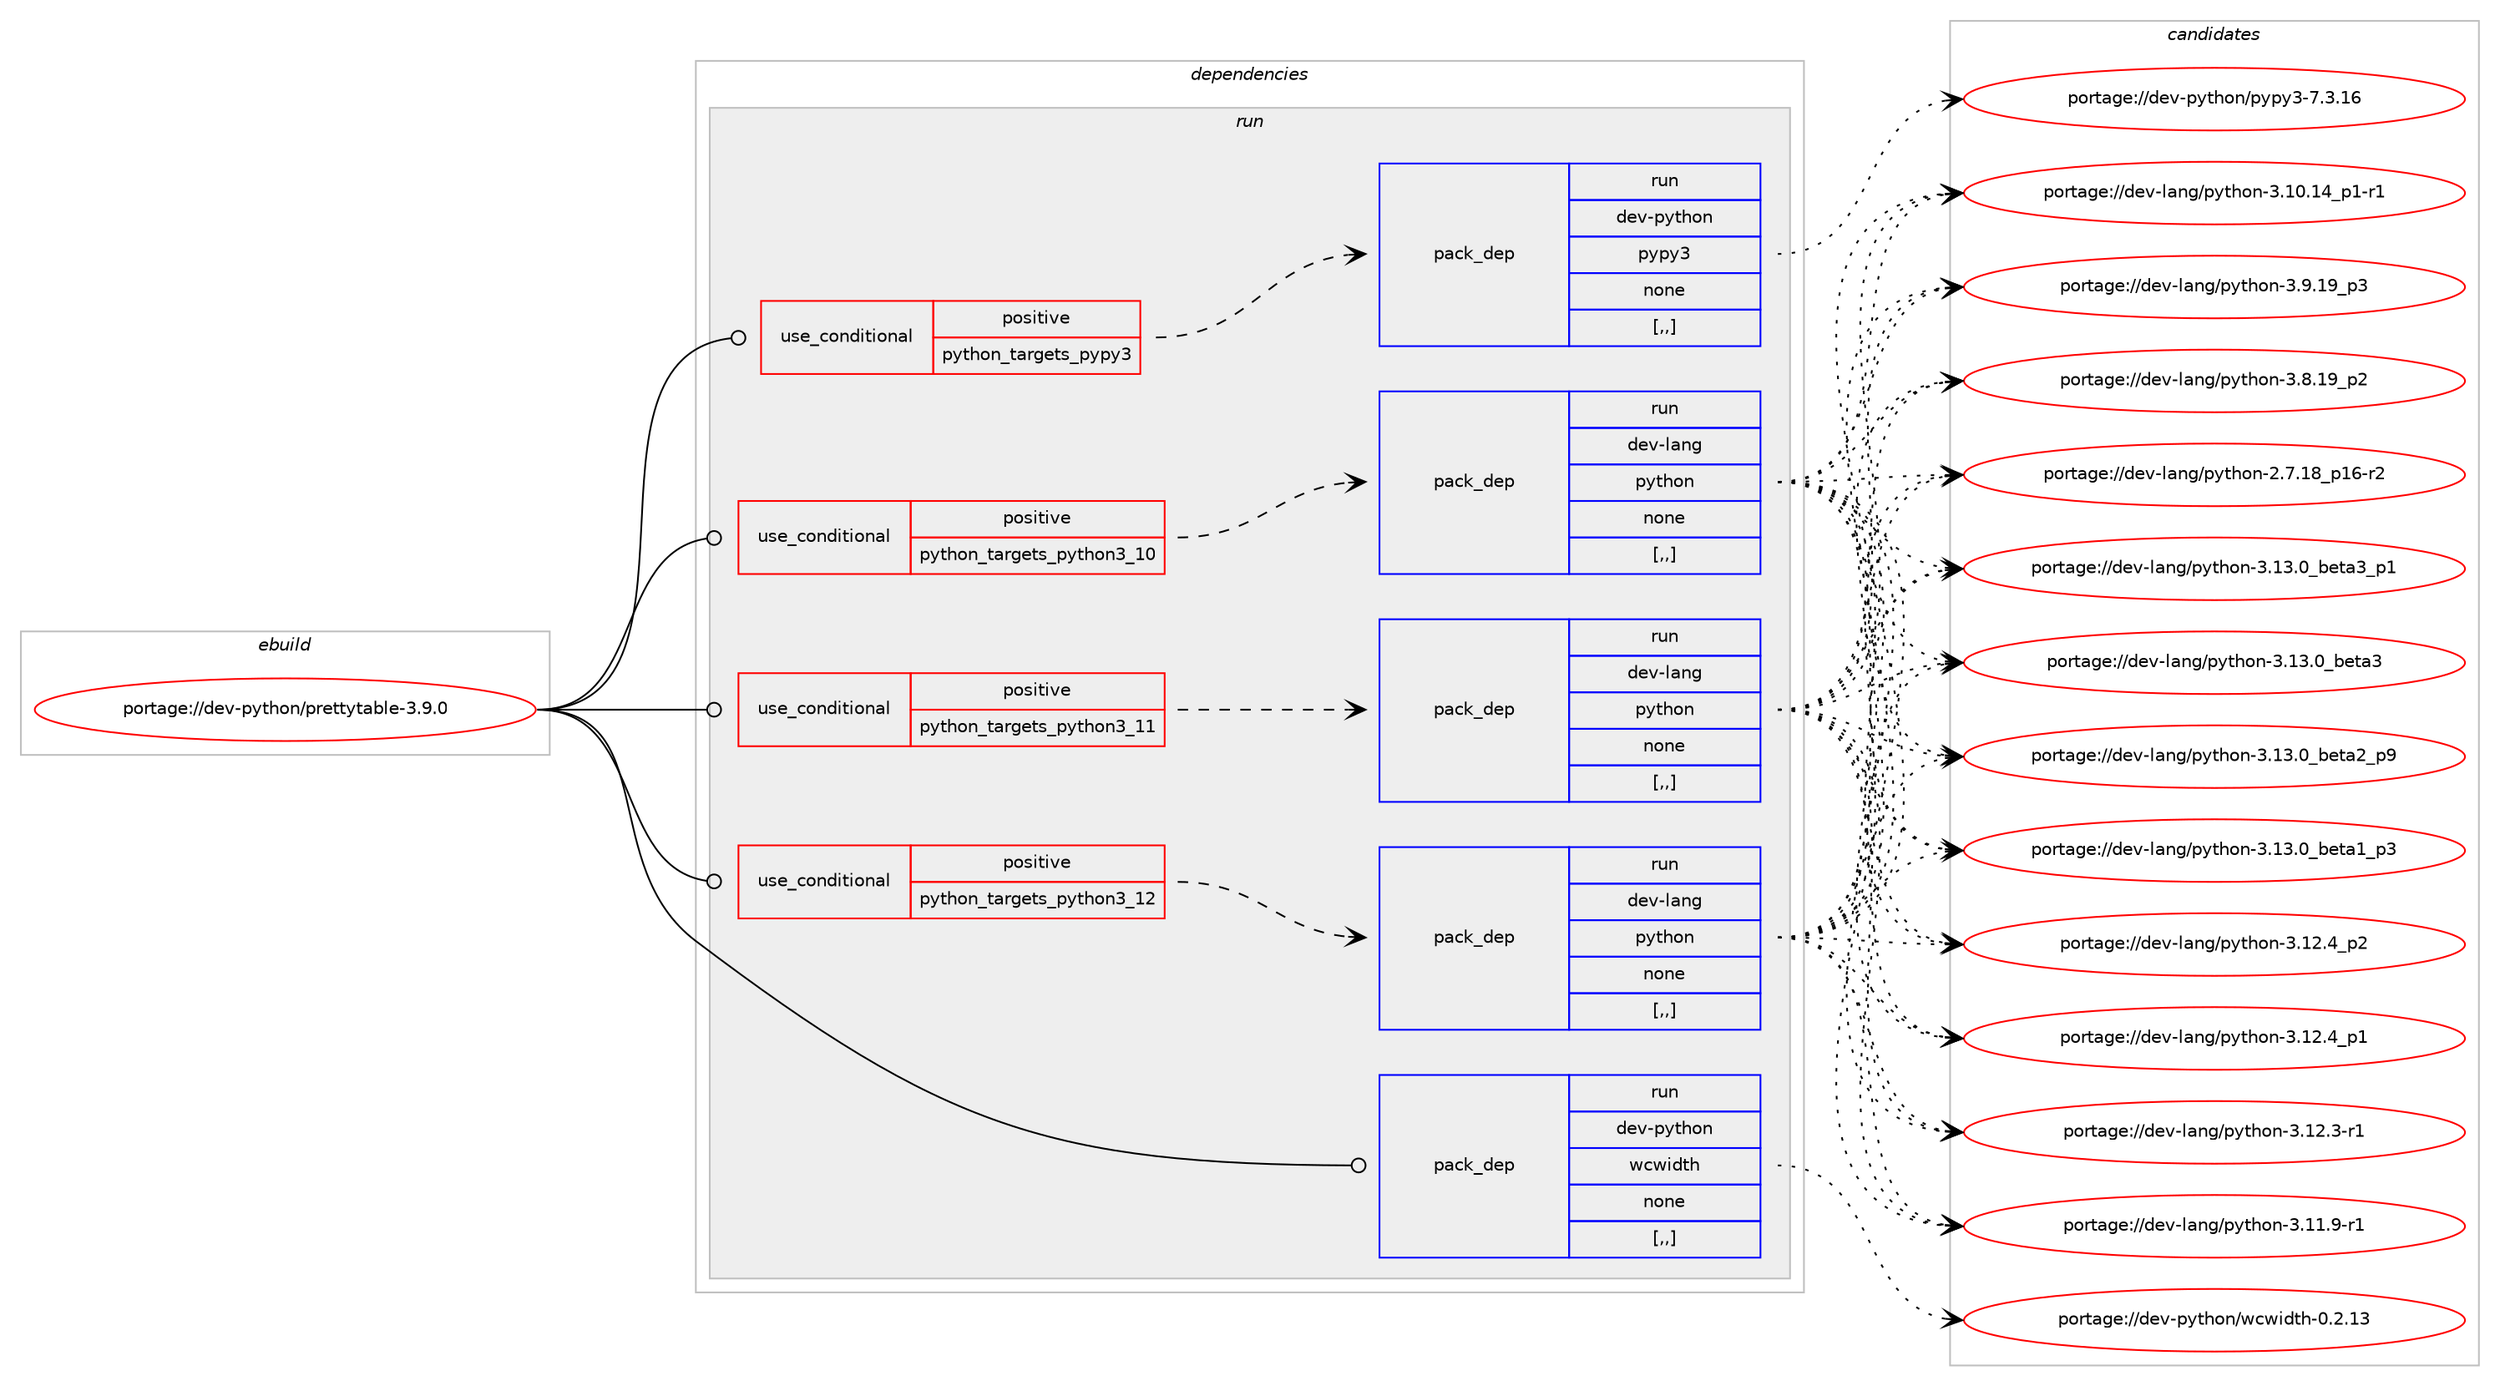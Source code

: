 digraph prolog {

# *************
# Graph options
# *************

newrank=true;
concentrate=true;
compound=true;
graph [rankdir=LR,fontname=Helvetica,fontsize=10,ranksep=1.5];#, ranksep=2.5, nodesep=0.2];
edge  [arrowhead=vee];
node  [fontname=Helvetica,fontsize=10];

# **********
# The ebuild
# **********

subgraph cluster_leftcol {
color=gray;
rank=same;
label=<<i>ebuild</i>>;
id [label="portage://dev-python/prettytable-3.9.0", color=red, width=4, href="../dev-python/prettytable-3.9.0.svg"];
}

# ****************
# The dependencies
# ****************

subgraph cluster_midcol {
color=gray;
label=<<i>dependencies</i>>;
subgraph cluster_compile {
fillcolor="#eeeeee";
style=filled;
label=<<i>compile</i>>;
}
subgraph cluster_compileandrun {
fillcolor="#eeeeee";
style=filled;
label=<<i>compile and run</i>>;
}
subgraph cluster_run {
fillcolor="#eeeeee";
style=filled;
label=<<i>run</i>>;
subgraph cond35907 {
dependency154013 [label=<<TABLE BORDER="0" CELLBORDER="1" CELLSPACING="0" CELLPADDING="4"><TR><TD ROWSPAN="3" CELLPADDING="10">use_conditional</TD></TR><TR><TD>positive</TD></TR><TR><TD>python_targets_pypy3</TD></TR></TABLE>>, shape=none, color=red];
subgraph pack116869 {
dependency154014 [label=<<TABLE BORDER="0" CELLBORDER="1" CELLSPACING="0" CELLPADDING="4" WIDTH="220"><TR><TD ROWSPAN="6" CELLPADDING="30">pack_dep</TD></TR><TR><TD WIDTH="110">run</TD></TR><TR><TD>dev-python</TD></TR><TR><TD>pypy3</TD></TR><TR><TD>none</TD></TR><TR><TD>[,,]</TD></TR></TABLE>>, shape=none, color=blue];
}
dependency154013:e -> dependency154014:w [weight=20,style="dashed",arrowhead="vee"];
}
id:e -> dependency154013:w [weight=20,style="solid",arrowhead="odot"];
subgraph cond35908 {
dependency154015 [label=<<TABLE BORDER="0" CELLBORDER="1" CELLSPACING="0" CELLPADDING="4"><TR><TD ROWSPAN="3" CELLPADDING="10">use_conditional</TD></TR><TR><TD>positive</TD></TR><TR><TD>python_targets_python3_10</TD></TR></TABLE>>, shape=none, color=red];
subgraph pack116870 {
dependency154016 [label=<<TABLE BORDER="0" CELLBORDER="1" CELLSPACING="0" CELLPADDING="4" WIDTH="220"><TR><TD ROWSPAN="6" CELLPADDING="30">pack_dep</TD></TR><TR><TD WIDTH="110">run</TD></TR><TR><TD>dev-lang</TD></TR><TR><TD>python</TD></TR><TR><TD>none</TD></TR><TR><TD>[,,]</TD></TR></TABLE>>, shape=none, color=blue];
}
dependency154015:e -> dependency154016:w [weight=20,style="dashed",arrowhead="vee"];
}
id:e -> dependency154015:w [weight=20,style="solid",arrowhead="odot"];
subgraph cond35909 {
dependency154017 [label=<<TABLE BORDER="0" CELLBORDER="1" CELLSPACING="0" CELLPADDING="4"><TR><TD ROWSPAN="3" CELLPADDING="10">use_conditional</TD></TR><TR><TD>positive</TD></TR><TR><TD>python_targets_python3_11</TD></TR></TABLE>>, shape=none, color=red];
subgraph pack116871 {
dependency154018 [label=<<TABLE BORDER="0" CELLBORDER="1" CELLSPACING="0" CELLPADDING="4" WIDTH="220"><TR><TD ROWSPAN="6" CELLPADDING="30">pack_dep</TD></TR><TR><TD WIDTH="110">run</TD></TR><TR><TD>dev-lang</TD></TR><TR><TD>python</TD></TR><TR><TD>none</TD></TR><TR><TD>[,,]</TD></TR></TABLE>>, shape=none, color=blue];
}
dependency154017:e -> dependency154018:w [weight=20,style="dashed",arrowhead="vee"];
}
id:e -> dependency154017:w [weight=20,style="solid",arrowhead="odot"];
subgraph cond35910 {
dependency154019 [label=<<TABLE BORDER="0" CELLBORDER="1" CELLSPACING="0" CELLPADDING="4"><TR><TD ROWSPAN="3" CELLPADDING="10">use_conditional</TD></TR><TR><TD>positive</TD></TR><TR><TD>python_targets_python3_12</TD></TR></TABLE>>, shape=none, color=red];
subgraph pack116872 {
dependency154020 [label=<<TABLE BORDER="0" CELLBORDER="1" CELLSPACING="0" CELLPADDING="4" WIDTH="220"><TR><TD ROWSPAN="6" CELLPADDING="30">pack_dep</TD></TR><TR><TD WIDTH="110">run</TD></TR><TR><TD>dev-lang</TD></TR><TR><TD>python</TD></TR><TR><TD>none</TD></TR><TR><TD>[,,]</TD></TR></TABLE>>, shape=none, color=blue];
}
dependency154019:e -> dependency154020:w [weight=20,style="dashed",arrowhead="vee"];
}
id:e -> dependency154019:w [weight=20,style="solid",arrowhead="odot"];
subgraph pack116873 {
dependency154021 [label=<<TABLE BORDER="0" CELLBORDER="1" CELLSPACING="0" CELLPADDING="4" WIDTH="220"><TR><TD ROWSPAN="6" CELLPADDING="30">pack_dep</TD></TR><TR><TD WIDTH="110">run</TD></TR><TR><TD>dev-python</TD></TR><TR><TD>wcwidth</TD></TR><TR><TD>none</TD></TR><TR><TD>[,,]</TD></TR></TABLE>>, shape=none, color=blue];
}
id:e -> dependency154021:w [weight=20,style="solid",arrowhead="odot"];
}
}

# **************
# The candidates
# **************

subgraph cluster_choices {
rank=same;
color=gray;
label=<<i>candidates</i>>;

subgraph choice116869 {
color=black;
nodesep=1;
choice10010111845112121116104111110471121211121215145554651464954 [label="portage://dev-python/pypy3-7.3.16", color=red, width=4,href="../dev-python/pypy3-7.3.16.svg"];
dependency154014:e -> choice10010111845112121116104111110471121211121215145554651464954:w [style=dotted,weight="100"];
}
subgraph choice116870 {
color=black;
nodesep=1;
choice10010111845108971101034711212111610411111045514649514648959810111697519511249 [label="portage://dev-lang/python-3.13.0_beta3_p1", color=red, width=4,href="../dev-lang/python-3.13.0_beta3_p1.svg"];
choice1001011184510897110103471121211161041111104551464951464895981011169751 [label="portage://dev-lang/python-3.13.0_beta3", color=red, width=4,href="../dev-lang/python-3.13.0_beta3.svg"];
choice10010111845108971101034711212111610411111045514649514648959810111697509511257 [label="portage://dev-lang/python-3.13.0_beta2_p9", color=red, width=4,href="../dev-lang/python-3.13.0_beta2_p9.svg"];
choice10010111845108971101034711212111610411111045514649514648959810111697499511251 [label="portage://dev-lang/python-3.13.0_beta1_p3", color=red, width=4,href="../dev-lang/python-3.13.0_beta1_p3.svg"];
choice100101118451089711010347112121116104111110455146495046529511250 [label="portage://dev-lang/python-3.12.4_p2", color=red, width=4,href="../dev-lang/python-3.12.4_p2.svg"];
choice100101118451089711010347112121116104111110455146495046529511249 [label="portage://dev-lang/python-3.12.4_p1", color=red, width=4,href="../dev-lang/python-3.12.4_p1.svg"];
choice100101118451089711010347112121116104111110455146495046514511449 [label="portage://dev-lang/python-3.12.3-r1", color=red, width=4,href="../dev-lang/python-3.12.3-r1.svg"];
choice100101118451089711010347112121116104111110455146494946574511449 [label="portage://dev-lang/python-3.11.9-r1", color=red, width=4,href="../dev-lang/python-3.11.9-r1.svg"];
choice100101118451089711010347112121116104111110455146494846495295112494511449 [label="portage://dev-lang/python-3.10.14_p1-r1", color=red, width=4,href="../dev-lang/python-3.10.14_p1-r1.svg"];
choice100101118451089711010347112121116104111110455146574649579511251 [label="portage://dev-lang/python-3.9.19_p3", color=red, width=4,href="../dev-lang/python-3.9.19_p3.svg"];
choice100101118451089711010347112121116104111110455146564649579511250 [label="portage://dev-lang/python-3.8.19_p2", color=red, width=4,href="../dev-lang/python-3.8.19_p2.svg"];
choice100101118451089711010347112121116104111110455046554649569511249544511450 [label="portage://dev-lang/python-2.7.18_p16-r2", color=red, width=4,href="../dev-lang/python-2.7.18_p16-r2.svg"];
dependency154016:e -> choice10010111845108971101034711212111610411111045514649514648959810111697519511249:w [style=dotted,weight="100"];
dependency154016:e -> choice1001011184510897110103471121211161041111104551464951464895981011169751:w [style=dotted,weight="100"];
dependency154016:e -> choice10010111845108971101034711212111610411111045514649514648959810111697509511257:w [style=dotted,weight="100"];
dependency154016:e -> choice10010111845108971101034711212111610411111045514649514648959810111697499511251:w [style=dotted,weight="100"];
dependency154016:e -> choice100101118451089711010347112121116104111110455146495046529511250:w [style=dotted,weight="100"];
dependency154016:e -> choice100101118451089711010347112121116104111110455146495046529511249:w [style=dotted,weight="100"];
dependency154016:e -> choice100101118451089711010347112121116104111110455146495046514511449:w [style=dotted,weight="100"];
dependency154016:e -> choice100101118451089711010347112121116104111110455146494946574511449:w [style=dotted,weight="100"];
dependency154016:e -> choice100101118451089711010347112121116104111110455146494846495295112494511449:w [style=dotted,weight="100"];
dependency154016:e -> choice100101118451089711010347112121116104111110455146574649579511251:w [style=dotted,weight="100"];
dependency154016:e -> choice100101118451089711010347112121116104111110455146564649579511250:w [style=dotted,weight="100"];
dependency154016:e -> choice100101118451089711010347112121116104111110455046554649569511249544511450:w [style=dotted,weight="100"];
}
subgraph choice116871 {
color=black;
nodesep=1;
choice10010111845108971101034711212111610411111045514649514648959810111697519511249 [label="portage://dev-lang/python-3.13.0_beta3_p1", color=red, width=4,href="../dev-lang/python-3.13.0_beta3_p1.svg"];
choice1001011184510897110103471121211161041111104551464951464895981011169751 [label="portage://dev-lang/python-3.13.0_beta3", color=red, width=4,href="../dev-lang/python-3.13.0_beta3.svg"];
choice10010111845108971101034711212111610411111045514649514648959810111697509511257 [label="portage://dev-lang/python-3.13.0_beta2_p9", color=red, width=4,href="../dev-lang/python-3.13.0_beta2_p9.svg"];
choice10010111845108971101034711212111610411111045514649514648959810111697499511251 [label="portage://dev-lang/python-3.13.0_beta1_p3", color=red, width=4,href="../dev-lang/python-3.13.0_beta1_p3.svg"];
choice100101118451089711010347112121116104111110455146495046529511250 [label="portage://dev-lang/python-3.12.4_p2", color=red, width=4,href="../dev-lang/python-3.12.4_p2.svg"];
choice100101118451089711010347112121116104111110455146495046529511249 [label="portage://dev-lang/python-3.12.4_p1", color=red, width=4,href="../dev-lang/python-3.12.4_p1.svg"];
choice100101118451089711010347112121116104111110455146495046514511449 [label="portage://dev-lang/python-3.12.3-r1", color=red, width=4,href="../dev-lang/python-3.12.3-r1.svg"];
choice100101118451089711010347112121116104111110455146494946574511449 [label="portage://dev-lang/python-3.11.9-r1", color=red, width=4,href="../dev-lang/python-3.11.9-r1.svg"];
choice100101118451089711010347112121116104111110455146494846495295112494511449 [label="portage://dev-lang/python-3.10.14_p1-r1", color=red, width=4,href="../dev-lang/python-3.10.14_p1-r1.svg"];
choice100101118451089711010347112121116104111110455146574649579511251 [label="portage://dev-lang/python-3.9.19_p3", color=red, width=4,href="../dev-lang/python-3.9.19_p3.svg"];
choice100101118451089711010347112121116104111110455146564649579511250 [label="portage://dev-lang/python-3.8.19_p2", color=red, width=4,href="../dev-lang/python-3.8.19_p2.svg"];
choice100101118451089711010347112121116104111110455046554649569511249544511450 [label="portage://dev-lang/python-2.7.18_p16-r2", color=red, width=4,href="../dev-lang/python-2.7.18_p16-r2.svg"];
dependency154018:e -> choice10010111845108971101034711212111610411111045514649514648959810111697519511249:w [style=dotted,weight="100"];
dependency154018:e -> choice1001011184510897110103471121211161041111104551464951464895981011169751:w [style=dotted,weight="100"];
dependency154018:e -> choice10010111845108971101034711212111610411111045514649514648959810111697509511257:w [style=dotted,weight="100"];
dependency154018:e -> choice10010111845108971101034711212111610411111045514649514648959810111697499511251:w [style=dotted,weight="100"];
dependency154018:e -> choice100101118451089711010347112121116104111110455146495046529511250:w [style=dotted,weight="100"];
dependency154018:e -> choice100101118451089711010347112121116104111110455146495046529511249:w [style=dotted,weight="100"];
dependency154018:e -> choice100101118451089711010347112121116104111110455146495046514511449:w [style=dotted,weight="100"];
dependency154018:e -> choice100101118451089711010347112121116104111110455146494946574511449:w [style=dotted,weight="100"];
dependency154018:e -> choice100101118451089711010347112121116104111110455146494846495295112494511449:w [style=dotted,weight="100"];
dependency154018:e -> choice100101118451089711010347112121116104111110455146574649579511251:w [style=dotted,weight="100"];
dependency154018:e -> choice100101118451089711010347112121116104111110455146564649579511250:w [style=dotted,weight="100"];
dependency154018:e -> choice100101118451089711010347112121116104111110455046554649569511249544511450:w [style=dotted,weight="100"];
}
subgraph choice116872 {
color=black;
nodesep=1;
choice10010111845108971101034711212111610411111045514649514648959810111697519511249 [label="portage://dev-lang/python-3.13.0_beta3_p1", color=red, width=4,href="../dev-lang/python-3.13.0_beta3_p1.svg"];
choice1001011184510897110103471121211161041111104551464951464895981011169751 [label="portage://dev-lang/python-3.13.0_beta3", color=red, width=4,href="../dev-lang/python-3.13.0_beta3.svg"];
choice10010111845108971101034711212111610411111045514649514648959810111697509511257 [label="portage://dev-lang/python-3.13.0_beta2_p9", color=red, width=4,href="../dev-lang/python-3.13.0_beta2_p9.svg"];
choice10010111845108971101034711212111610411111045514649514648959810111697499511251 [label="portage://dev-lang/python-3.13.0_beta1_p3", color=red, width=4,href="../dev-lang/python-3.13.0_beta1_p3.svg"];
choice100101118451089711010347112121116104111110455146495046529511250 [label="portage://dev-lang/python-3.12.4_p2", color=red, width=4,href="../dev-lang/python-3.12.4_p2.svg"];
choice100101118451089711010347112121116104111110455146495046529511249 [label="portage://dev-lang/python-3.12.4_p1", color=red, width=4,href="../dev-lang/python-3.12.4_p1.svg"];
choice100101118451089711010347112121116104111110455146495046514511449 [label="portage://dev-lang/python-3.12.3-r1", color=red, width=4,href="../dev-lang/python-3.12.3-r1.svg"];
choice100101118451089711010347112121116104111110455146494946574511449 [label="portage://dev-lang/python-3.11.9-r1", color=red, width=4,href="../dev-lang/python-3.11.9-r1.svg"];
choice100101118451089711010347112121116104111110455146494846495295112494511449 [label="portage://dev-lang/python-3.10.14_p1-r1", color=red, width=4,href="../dev-lang/python-3.10.14_p1-r1.svg"];
choice100101118451089711010347112121116104111110455146574649579511251 [label="portage://dev-lang/python-3.9.19_p3", color=red, width=4,href="../dev-lang/python-3.9.19_p3.svg"];
choice100101118451089711010347112121116104111110455146564649579511250 [label="portage://dev-lang/python-3.8.19_p2", color=red, width=4,href="../dev-lang/python-3.8.19_p2.svg"];
choice100101118451089711010347112121116104111110455046554649569511249544511450 [label="portage://dev-lang/python-2.7.18_p16-r2", color=red, width=4,href="../dev-lang/python-2.7.18_p16-r2.svg"];
dependency154020:e -> choice10010111845108971101034711212111610411111045514649514648959810111697519511249:w [style=dotted,weight="100"];
dependency154020:e -> choice1001011184510897110103471121211161041111104551464951464895981011169751:w [style=dotted,weight="100"];
dependency154020:e -> choice10010111845108971101034711212111610411111045514649514648959810111697509511257:w [style=dotted,weight="100"];
dependency154020:e -> choice10010111845108971101034711212111610411111045514649514648959810111697499511251:w [style=dotted,weight="100"];
dependency154020:e -> choice100101118451089711010347112121116104111110455146495046529511250:w [style=dotted,weight="100"];
dependency154020:e -> choice100101118451089711010347112121116104111110455146495046529511249:w [style=dotted,weight="100"];
dependency154020:e -> choice100101118451089711010347112121116104111110455146495046514511449:w [style=dotted,weight="100"];
dependency154020:e -> choice100101118451089711010347112121116104111110455146494946574511449:w [style=dotted,weight="100"];
dependency154020:e -> choice100101118451089711010347112121116104111110455146494846495295112494511449:w [style=dotted,weight="100"];
dependency154020:e -> choice100101118451089711010347112121116104111110455146574649579511251:w [style=dotted,weight="100"];
dependency154020:e -> choice100101118451089711010347112121116104111110455146564649579511250:w [style=dotted,weight="100"];
dependency154020:e -> choice100101118451089711010347112121116104111110455046554649569511249544511450:w [style=dotted,weight="100"];
}
subgraph choice116873 {
color=black;
nodesep=1;
choice10010111845112121116104111110471199911910510011610445484650464951 [label="portage://dev-python/wcwidth-0.2.13", color=red, width=4,href="../dev-python/wcwidth-0.2.13.svg"];
dependency154021:e -> choice10010111845112121116104111110471199911910510011610445484650464951:w [style=dotted,weight="100"];
}
}

}
